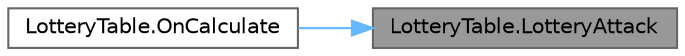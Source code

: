 digraph "LotteryTable.LotteryAttack"
{
 // LATEX_PDF_SIZE
  bgcolor="transparent";
  edge [fontname=Helvetica,fontsize=10,labelfontname=Helvetica,labelfontsize=10];
  node [fontname=Helvetica,fontsize=10,shape=box,height=0.2,width=0.4];
  rankdir="RL";
  Node1 [id="Node000001",label="LotteryTable.LotteryAttack",height=0.2,width=0.4,color="gray40", fillcolor="grey60", style="filled", fontcolor="black",tooltip=" "];
  Node1 -> Node2 [id="edge1_Node000001_Node000002",dir="back",color="steelblue1",style="solid",tooltip=" "];
  Node2 [id="Node000002",label="LotteryTable.OnCalculate",height=0.2,width=0.4,color="grey40", fillcolor="white", style="filled",URL="$class_lottery_table.html#a66f2e1a5356c1c23159869500ec40b67",tooltip=" "];
}
